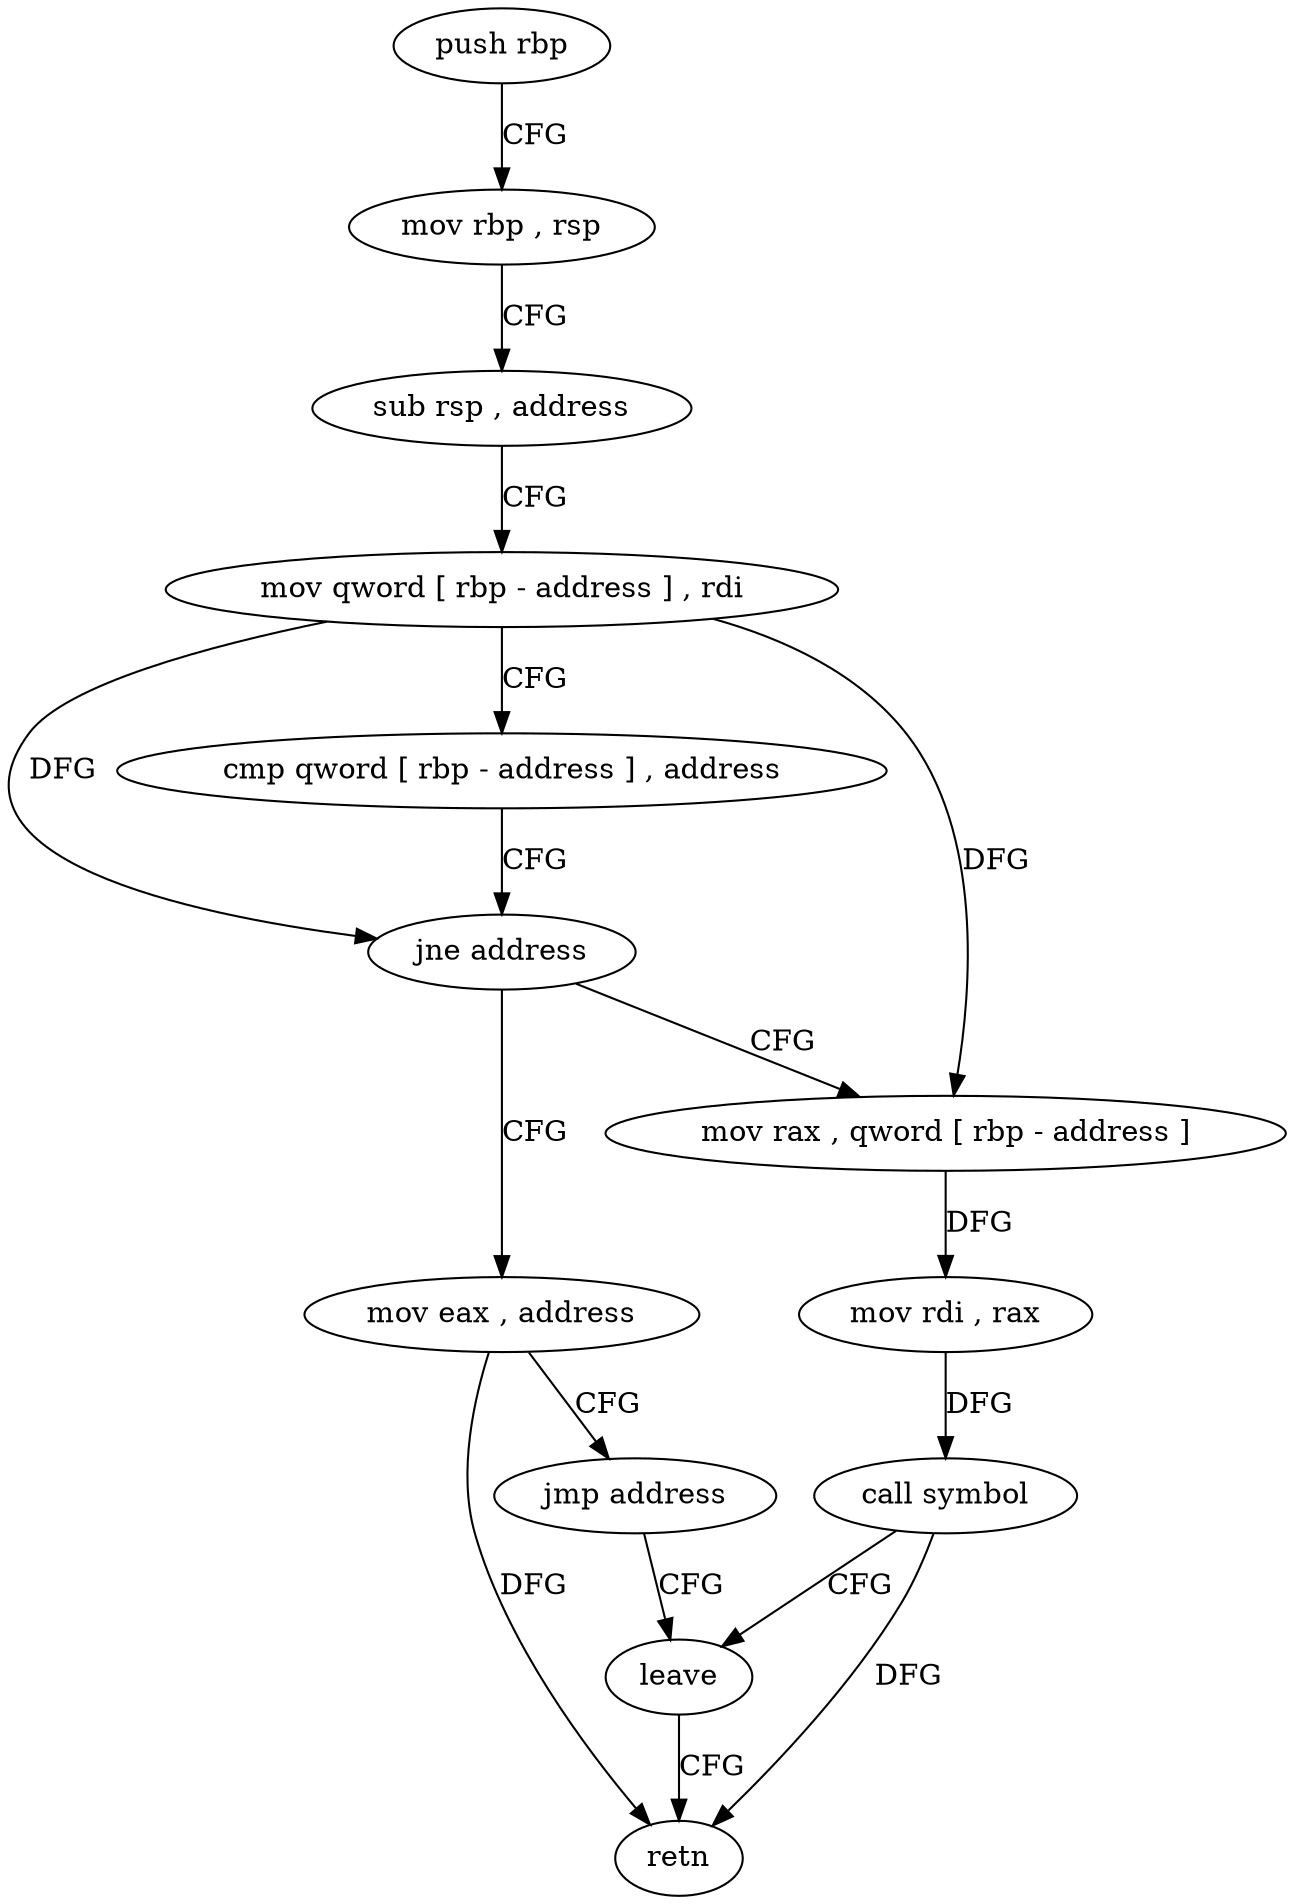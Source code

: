 digraph "func" {
"87372" [label = "push rbp" ]
"87373" [label = "mov rbp , rsp" ]
"87376" [label = "sub rsp , address" ]
"87380" [label = "mov qword [ rbp - address ] , rdi" ]
"87384" [label = "cmp qword [ rbp - address ] , address" ]
"87389" [label = "jne address" ]
"87398" [label = "mov rax , qword [ rbp - address ]" ]
"87391" [label = "mov eax , address" ]
"87402" [label = "mov rdi , rax" ]
"87405" [label = "call symbol" ]
"87410" [label = "leave" ]
"87396" [label = "jmp address" ]
"87411" [label = "retn" ]
"87372" -> "87373" [ label = "CFG" ]
"87373" -> "87376" [ label = "CFG" ]
"87376" -> "87380" [ label = "CFG" ]
"87380" -> "87384" [ label = "CFG" ]
"87380" -> "87389" [ label = "DFG" ]
"87380" -> "87398" [ label = "DFG" ]
"87384" -> "87389" [ label = "CFG" ]
"87389" -> "87398" [ label = "CFG" ]
"87389" -> "87391" [ label = "CFG" ]
"87398" -> "87402" [ label = "DFG" ]
"87391" -> "87396" [ label = "CFG" ]
"87391" -> "87411" [ label = "DFG" ]
"87402" -> "87405" [ label = "DFG" ]
"87405" -> "87410" [ label = "CFG" ]
"87405" -> "87411" [ label = "DFG" ]
"87410" -> "87411" [ label = "CFG" ]
"87396" -> "87410" [ label = "CFG" ]
}

